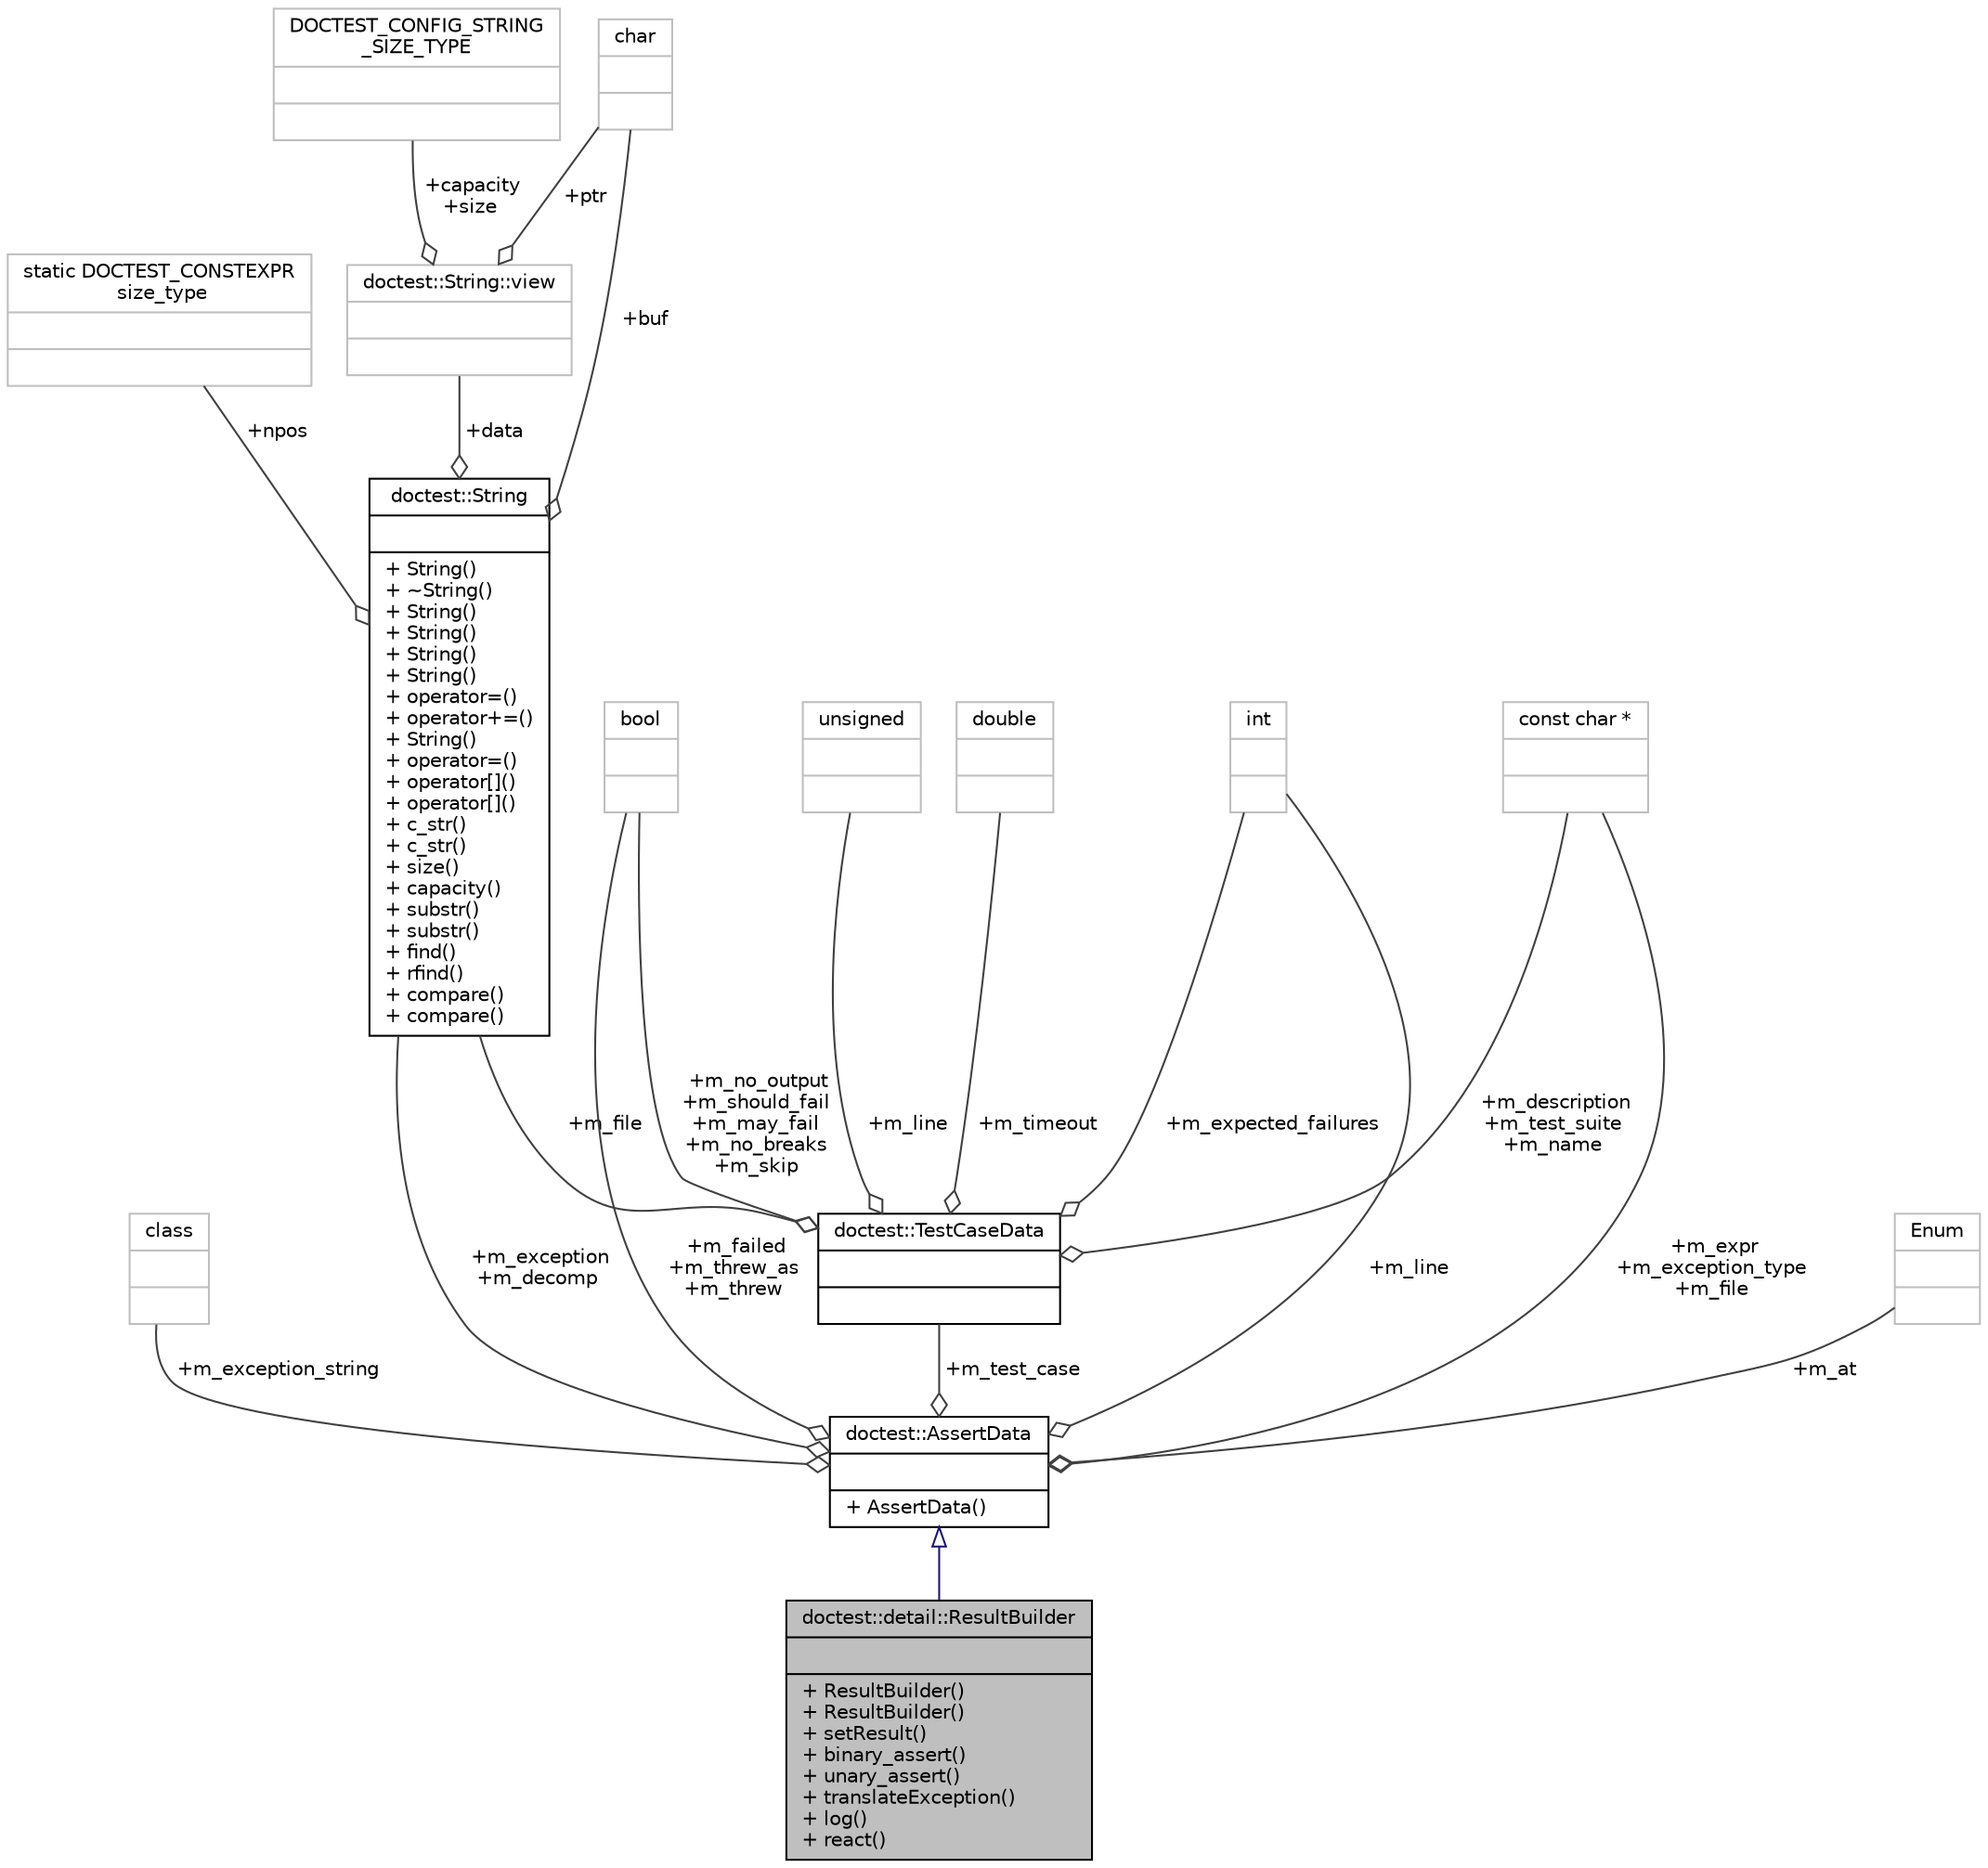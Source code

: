 digraph "doctest::detail::ResultBuilder"
{
 // LATEX_PDF_SIZE
  edge [fontname="Helvetica",fontsize="10",labelfontname="Helvetica",labelfontsize="10"];
  node [fontname="Helvetica",fontsize="10",shape=record];
  Node1 [label="{doctest::detail::ResultBuilder\n||+ ResultBuilder()\l+ ResultBuilder()\l+ setResult()\l+ binary_assert()\l+ unary_assert()\l+ translateException()\l+ log()\l+ react()\l}",height=0.2,width=0.4,color="black", fillcolor="grey75", style="filled", fontcolor="black",tooltip=" "];
  Node2 -> Node1 [dir="back",color="midnightblue",fontsize="10",style="solid",arrowtail="onormal",fontname="Helvetica"];
  Node2 [label="{doctest::AssertData\n||+ AssertData()\l}",height=0.2,width=0.4,color="black", fillcolor="white", style="filled",URL="$structdoctest_1_1AssertData.html",tooltip=" "];
  Node3 -> Node2 [color="grey25",fontsize="10",style="solid",label=" +m_exception_string" ,arrowhead="odiamond",fontname="Helvetica"];
  Node3 [label="{class\n||}",height=0.2,width=0.4,color="grey75", fillcolor="white", style="filled",tooltip=" "];
  Node4 -> Node2 [color="grey25",fontsize="10",style="solid",label=" +m_test_case" ,arrowhead="odiamond",fontname="Helvetica"];
  Node4 [label="{doctest::TestCaseData\n||}",height=0.2,width=0.4,color="black", fillcolor="white", style="filled",URL="$structdoctest_1_1TestCaseData.html",tooltip=" "];
  Node5 -> Node4 [color="grey25",fontsize="10",style="solid",label=" +m_timeout" ,arrowhead="odiamond",fontname="Helvetica"];
  Node5 [label="{double\n||}",height=0.2,width=0.4,color="grey75", fillcolor="white", style="filled",tooltip=" "];
  Node6 -> Node4 [color="grey25",fontsize="10",style="solid",label=" +m_file" ,arrowhead="odiamond",fontname="Helvetica"];
  Node6 [label="{doctest::String\n||+ String()\l+ ~String()\l+ String()\l+ String()\l+ String()\l+ String()\l+ operator=()\l+ operator+=()\l+ String()\l+ operator=()\l+ operator[]()\l+ operator[]()\l+ c_str()\l+ c_str()\l+ size()\l+ capacity()\l+ substr()\l+ substr()\l+ find()\l+ rfind()\l+ compare()\l+ compare()\l}",height=0.2,width=0.4,color="black", fillcolor="white", style="filled",URL="$classdoctest_1_1String.html",tooltip=" "];
  Node7 -> Node6 [color="grey25",fontsize="10",style="solid",label=" +npos" ,arrowhead="odiamond",fontname="Helvetica"];
  Node7 [label="{static DOCTEST_CONSTEXPR\l size_type\n||}",height=0.2,width=0.4,color="grey75", fillcolor="white", style="filled",tooltip=" "];
  Node8 -> Node6 [color="grey25",fontsize="10",style="solid",label=" +data" ,arrowhead="odiamond",fontname="Helvetica"];
  Node8 [label="{doctest::String::view\n||}",height=0.2,width=0.4,color="grey75", fillcolor="white", style="filled",tooltip="OCLINT avoid private static members."];
  Node9 -> Node8 [color="grey25",fontsize="10",style="solid",label=" +ptr" ,arrowhead="odiamond",fontname="Helvetica"];
  Node9 [label="{char\n||}",height=0.2,width=0.4,color="grey75", fillcolor="white", style="filled",tooltip=" "];
  Node10 -> Node8 [color="grey25",fontsize="10",style="solid",label=" +capacity\n+size" ,arrowhead="odiamond",fontname="Helvetica"];
  Node10 [label="{DOCTEST_CONFIG_STRING\l_SIZE_TYPE\n||}",height=0.2,width=0.4,color="grey75", fillcolor="white", style="filled",tooltip=" "];
  Node9 -> Node6 [color="grey25",fontsize="10",style="solid",label=" +buf" ,arrowhead="odiamond",fontname="Helvetica"];
  Node11 -> Node4 [color="grey25",fontsize="10",style="solid",label=" +m_expected_failures" ,arrowhead="odiamond",fontname="Helvetica"];
  Node11 [label="{int\n||}",height=0.2,width=0.4,color="grey75", fillcolor="white", style="filled",tooltip=" "];
  Node12 -> Node4 [color="grey25",fontsize="10",style="solid",label=" +m_no_output\n+m_should_fail\n+m_may_fail\n+m_no_breaks\n+m_skip" ,arrowhead="odiamond",fontname="Helvetica"];
  Node12 [label="{bool\n||}",height=0.2,width=0.4,color="grey75", fillcolor="white", style="filled",tooltip=" "];
  Node13 -> Node4 [color="grey25",fontsize="10",style="solid",label=" +m_description\n+m_test_suite\n+m_name" ,arrowhead="odiamond",fontname="Helvetica"];
  Node13 [label="{const char *\n||}",height=0.2,width=0.4,color="grey75", fillcolor="white", style="filled",tooltip=" "];
  Node14 -> Node4 [color="grey25",fontsize="10",style="solid",label=" +m_line" ,arrowhead="odiamond",fontname="Helvetica"];
  Node14 [label="{unsigned\n||}",height=0.2,width=0.4,color="grey75", fillcolor="white", style="filled",tooltip=" "];
  Node6 -> Node2 [color="grey25",fontsize="10",style="solid",label=" +m_exception\n+m_decomp" ,arrowhead="odiamond",fontname="Helvetica"];
  Node11 -> Node2 [color="grey25",fontsize="10",style="solid",label=" +m_line" ,arrowhead="odiamond",fontname="Helvetica"];
  Node15 -> Node2 [color="grey25",fontsize="10",style="solid",label=" +m_at" ,arrowhead="odiamond",fontname="Helvetica"];
  Node15 [label="{Enum\n||}",height=0.2,width=0.4,color="grey75", fillcolor="white", style="filled",tooltip=" "];
  Node12 -> Node2 [color="grey25",fontsize="10",style="solid",label=" +m_failed\n+m_threw_as\n+m_threw" ,arrowhead="odiamond",fontname="Helvetica"];
  Node13 -> Node2 [color="grey25",fontsize="10",style="solid",label=" +m_expr\n+m_exception_type\n+m_file" ,arrowhead="odiamond",fontname="Helvetica"];
}
